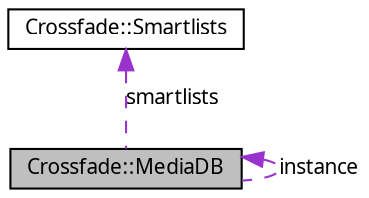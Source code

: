 digraph G
{
  edge [fontname="FreeSans.ttf",fontsize=10,labelfontname="FreeSans.ttf",labelfontsize=10];
  node [fontname="FreeSans.ttf",fontsize=10,shape=record];
  Node1 [label="Crossfade::MediaDB",height=0.2,width=0.4,color="black", fillcolor="grey75", style="filled" fontcolor="black"];
  Node1 -> Node1 [dir=back,color="darkorchid3",fontsize=10,style="dashed",label="instance",fontname="FreeSans.ttf"];
  Node2 -> Node1 [dir=back,color="darkorchid3",fontsize=10,style="dashed",label="smartlists",fontname="FreeSans.ttf"];
  Node2 [label="Crossfade::Smartlists",height=0.2,width=0.4,color="black", fillcolor="white", style="filled",URL="$class_crossfade_1_1_smartlists.html",tooltip="Container class for the easy management of smartlists."];
}
